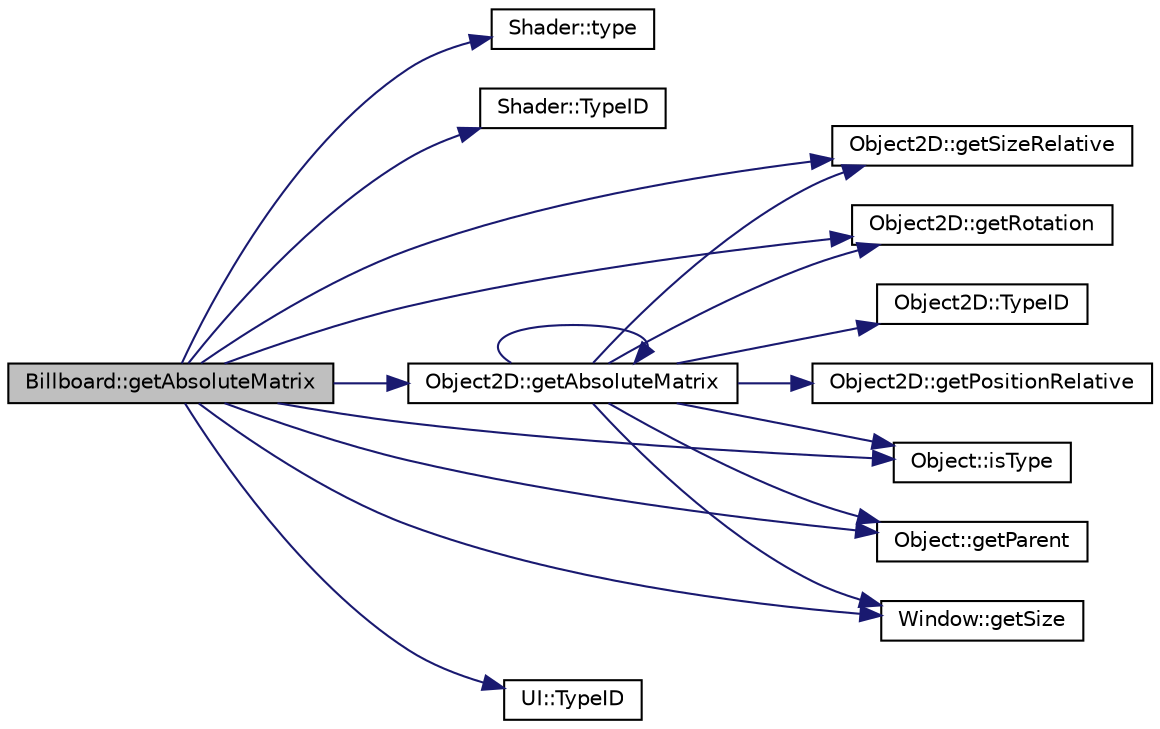 digraph "Billboard::getAbsoluteMatrix"
{
  edge [fontname="Helvetica",fontsize="10",labelfontname="Helvetica",labelfontsize="10"];
  node [fontname="Helvetica",fontsize="10",shape=record];
  rankdir="LR";
  Node1 [label="Billboard::getAbsoluteMatrix",height=0.2,width=0.4,color="black", fillcolor="grey75", style="filled", fontcolor="black"];
  Node1 -> Node2 [color="midnightblue",fontsize="10",style="solid",fontname="Helvetica"];
  Node2 [label="Shader::type",height=0.2,width=0.4,color="black", fillcolor="white", style="filled",URL="$class_shader.html#ac2b899cc4bfe7a0a9ee0fe7c80654e09"];
  Node1 -> Node3 [color="midnightblue",fontsize="10",style="solid",fontname="Helvetica"];
  Node3 [label="Shader::TypeID",height=0.2,width=0.4,color="black", fillcolor="white", style="filled",URL="$class_shader.html#adc5f9e3e09c91e982a5abb2840f799f6"];
  Node1 -> Node4 [color="midnightblue",fontsize="10",style="solid",fontname="Helvetica"];
  Node4 [label="Object2D::getSizeRelative",height=0.2,width=0.4,color="black", fillcolor="white", style="filled",URL="$class_object2_d.html#a3f49cc83834fda1b03e2d21e2c95a40d"];
  Node1 -> Node5 [color="midnightblue",fontsize="10",style="solid",fontname="Helvetica"];
  Node5 [label="Object2D::getRotation",height=0.2,width=0.4,color="black", fillcolor="white", style="filled",URL="$class_object2_d.html#a0e9eaf08f3654c318397905feadfcd09"];
  Node1 -> Node6 [color="midnightblue",fontsize="10",style="solid",fontname="Helvetica"];
  Node6 [label="Object::isType",height=0.2,width=0.4,color="black", fillcolor="white", style="filled",URL="$class_object.html#aacbe0d82f8b9da6a614589bfeb107207"];
  Node1 -> Node7 [color="midnightblue",fontsize="10",style="solid",fontname="Helvetica"];
  Node7 [label="UI::TypeID",height=0.2,width=0.4,color="black", fillcolor="white", style="filled",URL="$class_u_i.html#ae0dcb4eaa24e10dcd91479ecfacb4a4f"];
  Node1 -> Node8 [color="midnightblue",fontsize="10",style="solid",fontname="Helvetica"];
  Node8 [label="Object::getParent",height=0.2,width=0.4,color="black", fillcolor="white", style="filled",URL="$class_object.html#adf49dfc9ded6c7b527c40518bf8e7565"];
  Node1 -> Node9 [color="midnightblue",fontsize="10",style="solid",fontname="Helvetica"];
  Node9 [label="Object2D::getAbsoluteMatrix",height=0.2,width=0.4,color="black", fillcolor="white", style="filled",URL="$class_object2_d.html#ab13d71a0f7d97b87cabd15f09c0b3c2a"];
  Node9 -> Node10 [color="midnightblue",fontsize="10",style="solid",fontname="Helvetica"];
  Node10 [label="Object2D::getPositionRelative",height=0.2,width=0.4,color="black", fillcolor="white", style="filled",URL="$class_object2_d.html#adfb9c1e4341bcb6da8e8cc58ac8cbebf"];
  Node9 -> Node4 [color="midnightblue",fontsize="10",style="solid",fontname="Helvetica"];
  Node9 -> Node5 [color="midnightblue",fontsize="10",style="solid",fontname="Helvetica"];
  Node9 -> Node6 [color="midnightblue",fontsize="10",style="solid",fontname="Helvetica"];
  Node9 -> Node11 [color="midnightblue",fontsize="10",style="solid",fontname="Helvetica"];
  Node11 [label="Object2D::TypeID",height=0.2,width=0.4,color="black", fillcolor="white", style="filled",URL="$class_object2_d.html#af0e13f6c541ce400f2e8f353c4d7c5c6"];
  Node9 -> Node8 [color="midnightblue",fontsize="10",style="solid",fontname="Helvetica"];
  Node9 -> Node9 [color="midnightblue",fontsize="10",style="solid",fontname="Helvetica"];
  Node9 -> Node12 [color="midnightblue",fontsize="10",style="solid",fontname="Helvetica"];
  Node12 [label="Window::getSize",height=0.2,width=0.4,color="black", fillcolor="white", style="filled",URL="$class_window.html#afae7388a5128de3afc9d8a164b12bae6"];
  Node1 -> Node12 [color="midnightblue",fontsize="10",style="solid",fontname="Helvetica"];
}
